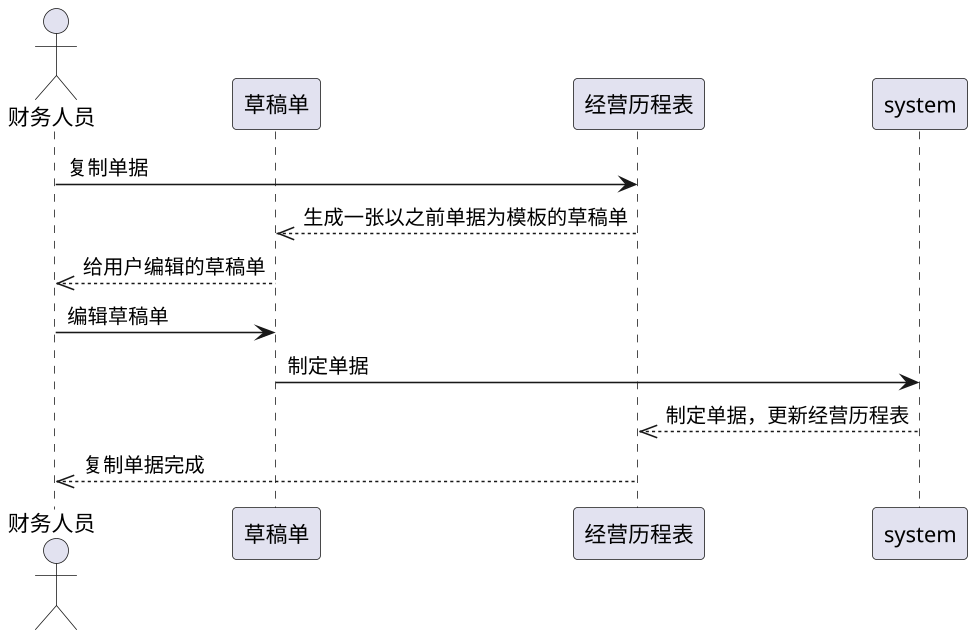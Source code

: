 @startuml
skinparam dpi 150
skinparam responseMessageBelowArrow true
actor 财务人员
participant 草稿单
participant 经营历程表
财务人员 -> 经营历程表: 复制单据
经营历程表 -->> 草稿单: 生成一张以之前单据为模板的草稿单
草稿单 -->> 财务人员: 给用户编辑的草稿单
财务人员 -> 草稿单: 编辑草稿单
草稿单 -> system: 制定单据
system -->> 经营历程表: 制定单据，更新经营历程表
经营历程表 -->> 财务人员: 复制单据完成
@enduml